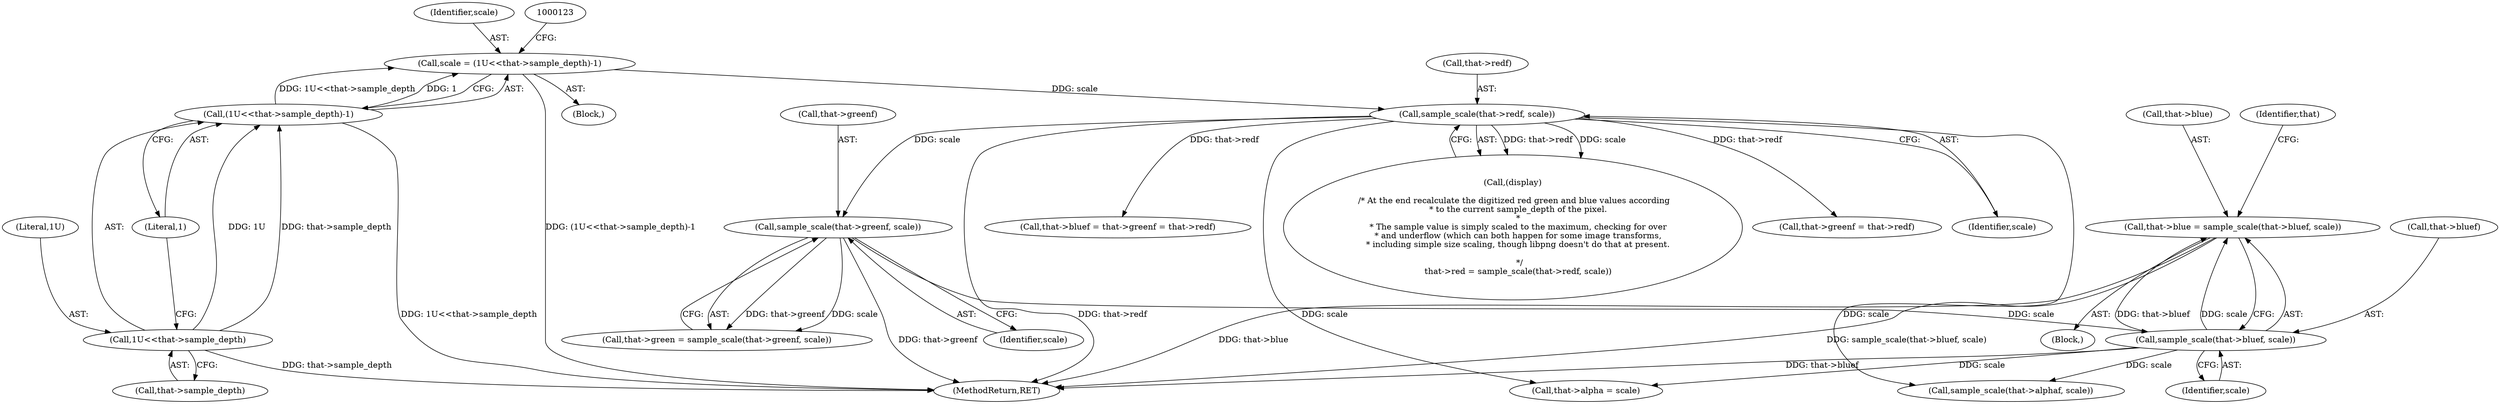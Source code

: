 digraph "0_Android_9d4853418ab2f754c2b63e091c29c5529b8b86ca_57@pointer" {
"1000163" [label="(Call,that->blue = sample_scale(that->bluef, scale))"];
"1000167" [label="(Call,sample_scale(that->bluef, scale))"];
"1000158" [label="(Call,sample_scale(that->greenf, scale))"];
"1000127" [label="(Call,sample_scale(that->redf, scale))"];
"1000112" [label="(Call,scale = (1U<<that->sample_depth)-1)"];
"1000114" [label="(Call,(1U<<that->sample_depth)-1)"];
"1000115" [label="(Call,1U<<that->sample_depth)"];
"1000116" [label="(Literal,1U)"];
"1000254" [label="(Call,sample_scale(that->alphaf, scale))"];
"1000114" [label="(Call,(1U<<that->sample_depth)-1)"];
"1000128" [label="(Call,that->redf)"];
"1000291" [label="(MethodReturn,RET)"];
"1000168" [label="(Call,that->bluef)"];
"1000115" [label="(Call,1U<<that->sample_depth)"];
"1000164" [label="(Call,that->blue)"];
"1000174" [label="(Identifier,that)"];
"1000159" [label="(Call,that->greenf)"];
"1000120" [label="(Literal,1)"];
"1000110" [label="(Block,)"];
"1000162" [label="(Identifier,scale)"];
"1000219" [label="(Call,that->greenf = that->redf)"];
"1000171" [label="(Identifier,scale)"];
"1000127" [label="(Call,sample_scale(that->redf, scale))"];
"1000117" [label="(Call,that->sample_depth)"];
"1000121" [label="(Call,(display)\n\n /* At the end recalculate the digitized red green and blue values according\n    * to the current sample_depth of the pixel.\n    *\n    * The sample value is simply scaled to the maximum, checking for over\n    * and underflow (which can both happen for some image transforms,\n    * including simple size scaling, though libpng doesn't do that at present.\n\n     */\n    that->red = sample_scale(that->redf, scale))"];
"1000112" [label="(Call,scale = (1U<<that->sample_depth)-1)"];
"1000215" [label="(Call,that->bluef = that->greenf = that->redf)"];
"1000158" [label="(Call,sample_scale(that->greenf, scale))"];
"1000163" [label="(Call,that->blue = sample_scale(that->bluef, scale))"];
"1000153" [label="(Block,)"];
"1000113" [label="(Identifier,scale)"];
"1000154" [label="(Call,that->green = sample_scale(that->greenf, scale))"];
"1000131" [label="(Identifier,scale)"];
"1000167" [label="(Call,sample_scale(that->bluef, scale))"];
"1000276" [label="(Call,that->alpha = scale)"];
"1000163" -> "1000153"  [label="AST: "];
"1000163" -> "1000167"  [label="CFG: "];
"1000164" -> "1000163"  [label="AST: "];
"1000167" -> "1000163"  [label="AST: "];
"1000174" -> "1000163"  [label="CFG: "];
"1000163" -> "1000291"  [label="DDG: that->blue"];
"1000163" -> "1000291"  [label="DDG: sample_scale(that->bluef, scale)"];
"1000167" -> "1000163"  [label="DDG: that->bluef"];
"1000167" -> "1000163"  [label="DDG: scale"];
"1000167" -> "1000171"  [label="CFG: "];
"1000168" -> "1000167"  [label="AST: "];
"1000171" -> "1000167"  [label="AST: "];
"1000167" -> "1000291"  [label="DDG: that->bluef"];
"1000158" -> "1000167"  [label="DDG: scale"];
"1000167" -> "1000254"  [label="DDG: scale"];
"1000167" -> "1000276"  [label="DDG: scale"];
"1000158" -> "1000154"  [label="AST: "];
"1000158" -> "1000162"  [label="CFG: "];
"1000159" -> "1000158"  [label="AST: "];
"1000162" -> "1000158"  [label="AST: "];
"1000154" -> "1000158"  [label="CFG: "];
"1000158" -> "1000291"  [label="DDG: that->greenf"];
"1000158" -> "1000154"  [label="DDG: that->greenf"];
"1000158" -> "1000154"  [label="DDG: scale"];
"1000127" -> "1000158"  [label="DDG: scale"];
"1000127" -> "1000121"  [label="AST: "];
"1000127" -> "1000131"  [label="CFG: "];
"1000128" -> "1000127"  [label="AST: "];
"1000131" -> "1000127"  [label="AST: "];
"1000121" -> "1000127"  [label="CFG: "];
"1000127" -> "1000291"  [label="DDG: that->redf"];
"1000127" -> "1000121"  [label="DDG: that->redf"];
"1000127" -> "1000121"  [label="DDG: scale"];
"1000112" -> "1000127"  [label="DDG: scale"];
"1000127" -> "1000215"  [label="DDG: that->redf"];
"1000127" -> "1000219"  [label="DDG: that->redf"];
"1000127" -> "1000254"  [label="DDG: scale"];
"1000127" -> "1000276"  [label="DDG: scale"];
"1000112" -> "1000110"  [label="AST: "];
"1000112" -> "1000114"  [label="CFG: "];
"1000113" -> "1000112"  [label="AST: "];
"1000114" -> "1000112"  [label="AST: "];
"1000123" -> "1000112"  [label="CFG: "];
"1000112" -> "1000291"  [label="DDG: (1U<<that->sample_depth)-1"];
"1000114" -> "1000112"  [label="DDG: 1U<<that->sample_depth"];
"1000114" -> "1000112"  [label="DDG: 1"];
"1000114" -> "1000120"  [label="CFG: "];
"1000115" -> "1000114"  [label="AST: "];
"1000120" -> "1000114"  [label="AST: "];
"1000114" -> "1000291"  [label="DDG: 1U<<that->sample_depth"];
"1000115" -> "1000114"  [label="DDG: 1U"];
"1000115" -> "1000114"  [label="DDG: that->sample_depth"];
"1000115" -> "1000117"  [label="CFG: "];
"1000116" -> "1000115"  [label="AST: "];
"1000117" -> "1000115"  [label="AST: "];
"1000120" -> "1000115"  [label="CFG: "];
"1000115" -> "1000291"  [label="DDG: that->sample_depth"];
}
